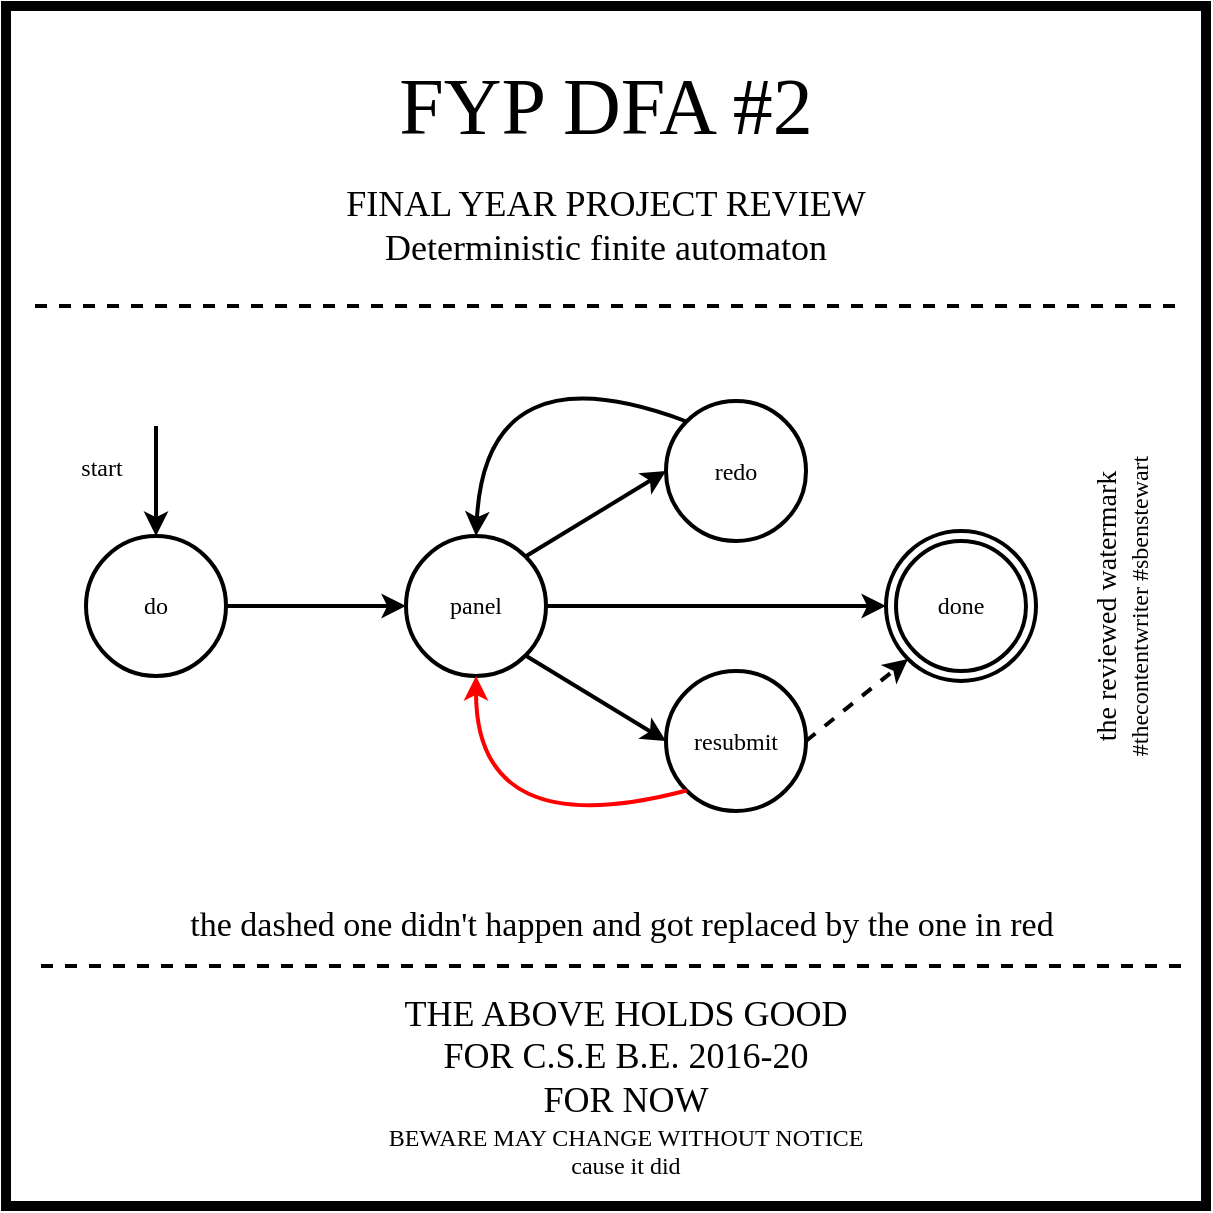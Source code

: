 <mxfile version="12.4.9" type="device"><diagram id="dX7Dphyso45SB9-RoEhv" name="Page-1"><mxGraphModel dx="742" dy="474" grid="1" gridSize="10" guides="1" tooltips="1" connect="1" arrows="1" fold="1" page="1" pageScale="1" pageWidth="827" pageHeight="1169" math="0" shadow="0"><root><mxCell id="0"/><mxCell id="1" parent="0"/><mxCell id="nfxZPmU7g6QgWNAvG-ER-2" value="" style="whiteSpace=wrap;html=1;aspect=fixed;strokeWidth=5;" parent="1" vertex="1"><mxGeometry x="210" y="90" width="600" height="600" as="geometry"/></mxCell><mxCell id="8b6ggLF4gSHIukh4vJdm-18" value="&lt;font face=&quot;xkcd&quot;&gt;&lt;span style=&quot;font-size: 40px&quot;&gt;FYP DFA #2&lt;/span&gt;&lt;br&gt;&lt;/font&gt;" style="text;html=1;strokeColor=none;fillColor=none;align=center;verticalAlign=middle;whiteSpace=wrap;rounded=0;" parent="1" vertex="1"><mxGeometry x="300" y="130" width="420" height="20" as="geometry"/></mxCell><mxCell id="8b6ggLF4gSHIukh4vJdm-24" value="&lt;font face=&quot;xkcd&quot;&gt;&lt;span style=&quot;font-size: 18px&quot;&gt;FINAL YEAR PROJECT REVIEW&lt;br&gt;Deterministic finite automaton&lt;/span&gt;&lt;br&gt;&lt;/font&gt;" style="text;html=1;strokeColor=none;fillColor=none;align=center;verticalAlign=middle;whiteSpace=wrap;rounded=0;" parent="1" vertex="1"><mxGeometry x="300" y="190" width="420" height="20" as="geometry"/></mxCell><mxCell id="8b6ggLF4gSHIukh4vJdm-30" value="" style="endArrow=none;dashed=1;html=1;strokeWidth=2;" parent="1" edge="1"><mxGeometry width="50" height="50" relative="1" as="geometry"><mxPoint x="794.5" y="240" as="sourcePoint"/><mxPoint x="219.5" y="240" as="targetPoint"/></mxGeometry></mxCell><mxCell id="k-dpR7HA_-HZ3Fbqk2lw-16" value="" style="endArrow=none;dashed=1;html=1;strokeWidth=2;" parent="1" edge="1"><mxGeometry width="50" height="50" relative="1" as="geometry"><mxPoint x="797.5" y="570" as="sourcePoint"/><mxPoint x="222.5" y="570" as="targetPoint"/></mxGeometry></mxCell><mxCell id="k-dpR7HA_-HZ3Fbqk2lw-17" value="&lt;font face=&quot;xkcd&quot;&gt;&lt;span style=&quot;font-size: 18px&quot;&gt;THE ABOVE HOLDS GOOD &lt;br&gt;FOR C.S.E B.E. 2016-20 &lt;br&gt;FOR NOW&lt;br&gt;&lt;/span&gt;BEWARE MAY CHANGE WITHOUT NOTICE&lt;br&gt;cause it did&lt;br&gt;&lt;/font&gt;" style="text;html=1;strokeColor=none;fillColor=none;align=center;verticalAlign=middle;whiteSpace=wrap;rounded=0;" parent="1" vertex="1"><mxGeometry x="290" y="580" width="460" height="100" as="geometry"/></mxCell><mxCell id="euaHSMH8fYii958cPEId-1" value="&lt;font face=&quot;xkcd&quot;&gt;do&lt;br&gt;&lt;/font&gt;" style="ellipse;whiteSpace=wrap;html=1;aspect=fixed;strokeWidth=2;" parent="1" vertex="1"><mxGeometry x="250" y="355" width="70" height="70" as="geometry"/></mxCell><mxCell id="euaHSMH8fYii958cPEId-15" value="&lt;font face=&quot;xkcd&quot;&gt;done&lt;br&gt;&lt;/font&gt;" style="ellipse;whiteSpace=wrap;html=1;aspect=fixed;strokeWidth=2;fillColor=none;" parent="1" vertex="1"><mxGeometry x="655" y="357.5" width="65" height="65" as="geometry"/></mxCell><mxCell id="euaHSMH8fYii958cPEId-22" style="edgeStyle=orthogonalEdgeStyle;rounded=0;orthogonalLoop=1;jettySize=auto;html=1;exitX=0.5;exitY=1;exitDx=0;exitDy=0;strokeWidth=2;" parent="1" edge="1"><mxGeometry relative="1" as="geometry"><mxPoint x="661" y="451" as="sourcePoint"/><mxPoint x="661" y="451" as="targetPoint"/></mxGeometry></mxCell><mxCell id="f_E1jvYqv_MHoOBMTtPm-1" value="&lt;font face=&quot;xkcd&quot;&gt;&lt;span style=&quot;font-size: 14px&quot;&gt;the reviewed watermark&lt;br&gt;&lt;/span&gt;#thecontentwriter #sbenstewart&lt;br&gt;&lt;/font&gt;" style="text;html=1;strokeColor=none;fillColor=none;align=center;verticalAlign=middle;whiteSpace=wrap;rounded=0;rotation=-90;" vertex="1" parent="1"><mxGeometry x="623" y="380" width="290" height="20" as="geometry"/></mxCell><mxCell id="f_E1jvYqv_MHoOBMTtPm-2" value="&lt;font face=&quot;xkcd&quot;&gt;panel&lt;br&gt;&lt;/font&gt;" style="ellipse;whiteSpace=wrap;html=1;aspect=fixed;strokeWidth=2;" vertex="1" parent="1"><mxGeometry x="410" y="355" width="70" height="70" as="geometry"/></mxCell><mxCell id="f_E1jvYqv_MHoOBMTtPm-3" value="&lt;font face=&quot;xkcd&quot;&gt;redo&lt;br&gt;&lt;/font&gt;" style="ellipse;whiteSpace=wrap;html=1;aspect=fixed;strokeWidth=2;" vertex="1" parent="1"><mxGeometry x="540" y="287.5" width="70" height="70" as="geometry"/></mxCell><mxCell id="f_E1jvYqv_MHoOBMTtPm-4" value="&lt;font face=&quot;xkcd&quot;&gt;resubmit&lt;br&gt;&lt;/font&gt;" style="ellipse;whiteSpace=wrap;html=1;aspect=fixed;strokeWidth=2;" vertex="1" parent="1"><mxGeometry x="540" y="422.5" width="70" height="70" as="geometry"/></mxCell><mxCell id="f_E1jvYqv_MHoOBMTtPm-5" value="" style="endArrow=classic;html=1;strokeWidth=2;entryX=0.5;entryY=0;entryDx=0;entryDy=0;" edge="1" parent="1" target="euaHSMH8fYii958cPEId-1"><mxGeometry width="50" height="50" relative="1" as="geometry"><mxPoint x="285" y="300" as="sourcePoint"/><mxPoint x="280" y="350" as="targetPoint"/></mxGeometry></mxCell><mxCell id="f_E1jvYqv_MHoOBMTtPm-6" value="start" style="text;html=1;strokeColor=none;fillColor=none;align=center;verticalAlign=middle;whiteSpace=wrap;rounded=0;fontFamily=xkcd;" vertex="1" parent="1"><mxGeometry x="238" y="311" width="40" height="20" as="geometry"/></mxCell><mxCell id="f_E1jvYqv_MHoOBMTtPm-7" value="" style="endArrow=classic;html=1;strokeWidth=2;exitX=1;exitY=0.5;exitDx=0;exitDy=0;" edge="1" parent="1" source="euaHSMH8fYii958cPEId-1" target="f_E1jvYqv_MHoOBMTtPm-2"><mxGeometry width="50" height="50" relative="1" as="geometry"><mxPoint x="110" y="470" as="sourcePoint"/><mxPoint x="160" y="420" as="targetPoint"/></mxGeometry></mxCell><mxCell id="f_E1jvYqv_MHoOBMTtPm-8" value="" style="endArrow=classic;html=1;strokeWidth=2;exitX=1;exitY=0;exitDx=0;exitDy=0;entryX=0;entryY=0.5;entryDx=0;entryDy=0;" edge="1" parent="1" source="f_E1jvYqv_MHoOBMTtPm-2" target="f_E1jvYqv_MHoOBMTtPm-3"><mxGeometry width="50" height="50" relative="1" as="geometry"><mxPoint x="330" y="400" as="sourcePoint"/><mxPoint x="420" y="400" as="targetPoint"/></mxGeometry></mxCell><mxCell id="f_E1jvYqv_MHoOBMTtPm-9" value="" style="endArrow=classic;html=1;strokeWidth=2;entryX=0;entryY=0.5;entryDx=0;entryDy=0;exitX=1;exitY=1;exitDx=0;exitDy=0;" edge="1" parent="1" source="f_E1jvYqv_MHoOBMTtPm-2" target="f_E1jvYqv_MHoOBMTtPm-4"><mxGeometry width="50" height="50" relative="1" as="geometry"><mxPoint x="480" y="390" as="sourcePoint"/><mxPoint x="550" y="305" as="targetPoint"/></mxGeometry></mxCell><mxCell id="f_E1jvYqv_MHoOBMTtPm-10" value="" style="endArrow=classic;html=1;strokeWidth=2;exitX=1;exitY=0.5;exitDx=0;exitDy=0;entryX=0;entryY=1;entryDx=0;entryDy=0;dashed=1;strokeColor=#000000;" edge="1" parent="1" source="f_E1jvYqv_MHoOBMTtPm-4" target="f_E1jvYqv_MHoOBMTtPm-17"><mxGeometry width="50" height="50" relative="1" as="geometry"><mxPoint x="130" y="580" as="sourcePoint"/><mxPoint x="180" y="530" as="targetPoint"/></mxGeometry></mxCell><mxCell id="f_E1jvYqv_MHoOBMTtPm-11" value="" style="endArrow=classic;html=1;strokeWidth=2;entryX=0;entryY=0.5;entryDx=0;entryDy=0;" edge="1" parent="1" target="f_E1jvYqv_MHoOBMTtPm-17"><mxGeometry width="50" height="50" relative="1" as="geometry"><mxPoint x="480" y="390" as="sourcePoint"/><mxPoint x="370" y="450" as="targetPoint"/></mxGeometry></mxCell><mxCell id="f_E1jvYqv_MHoOBMTtPm-13" value="" style="curved=1;endArrow=classic;html=1;strokeWidth=2;entryX=0.5;entryY=0;entryDx=0;entryDy=0;exitX=0;exitY=0;exitDx=0;exitDy=0;" edge="1" parent="1" source="f_E1jvYqv_MHoOBMTtPm-3" target="f_E1jvYqv_MHoOBMTtPm-2"><mxGeometry width="50" height="50" relative="1" as="geometry"><mxPoint x="330" y="320" as="sourcePoint"/><mxPoint x="380" y="270" as="targetPoint"/><Array as="points"><mxPoint x="450" y="260"/></Array></mxGeometry></mxCell><mxCell id="f_E1jvYqv_MHoOBMTtPm-14" value="" style="curved=1;endArrow=classic;html=1;strokeWidth=2;entryX=0.5;entryY=1;entryDx=0;entryDy=0;exitX=0;exitY=1;exitDx=0;exitDy=0;strokeColor=#FF0000;" edge="1" parent="1" source="f_E1jvYqv_MHoOBMTtPm-4" target="f_E1jvYqv_MHoOBMTtPm-2"><mxGeometry width="50" height="50" relative="1" as="geometry"><mxPoint x="540.001" y="477.751" as="sourcePoint"/><mxPoint x="434.75" y="535" as="targetPoint"/><Array as="points"><mxPoint x="445" y="510"/></Array></mxGeometry></mxCell><mxCell id="f_E1jvYqv_MHoOBMTtPm-17" value="&lt;font face=&quot;xkcd&quot;&gt;&lt;br&gt;&lt;/font&gt;" style="ellipse;whiteSpace=wrap;html=1;aspect=fixed;strokeWidth=2;fillColor=none;" vertex="1" parent="1"><mxGeometry x="650" y="352.5" width="75" height="75" as="geometry"/></mxCell><mxCell id="f_E1jvYqv_MHoOBMTtPm-18" value="&lt;font style=&quot;font-size: 17px&quot;&gt;&lt;font face=&quot;xkcd&quot; style=&quot;font-size: 17px&quot;&gt;the&amp;nbsp;&lt;/font&gt;&lt;span style=&quot;font-family: &amp;#34;xkcd&amp;#34;&quot;&gt;dashed&amp;nbsp;&lt;/span&gt;&lt;/font&gt;&lt;font face=&quot;xkcd&quot; style=&quot;font-size: 17px&quot;&gt;&lt;font style=&quot;font-size: 17px&quot;&gt;one didn't happen and got replaced by the one in red&lt;/font&gt;&lt;br&gt;&lt;/font&gt;" style="text;html=1;strokeColor=none;fillColor=none;align=center;verticalAlign=middle;whiteSpace=wrap;rounded=0;" vertex="1" parent="1"><mxGeometry x="238" y="540" width="560" height="20" as="geometry"/></mxCell></root></mxGraphModel></diagram></mxfile>